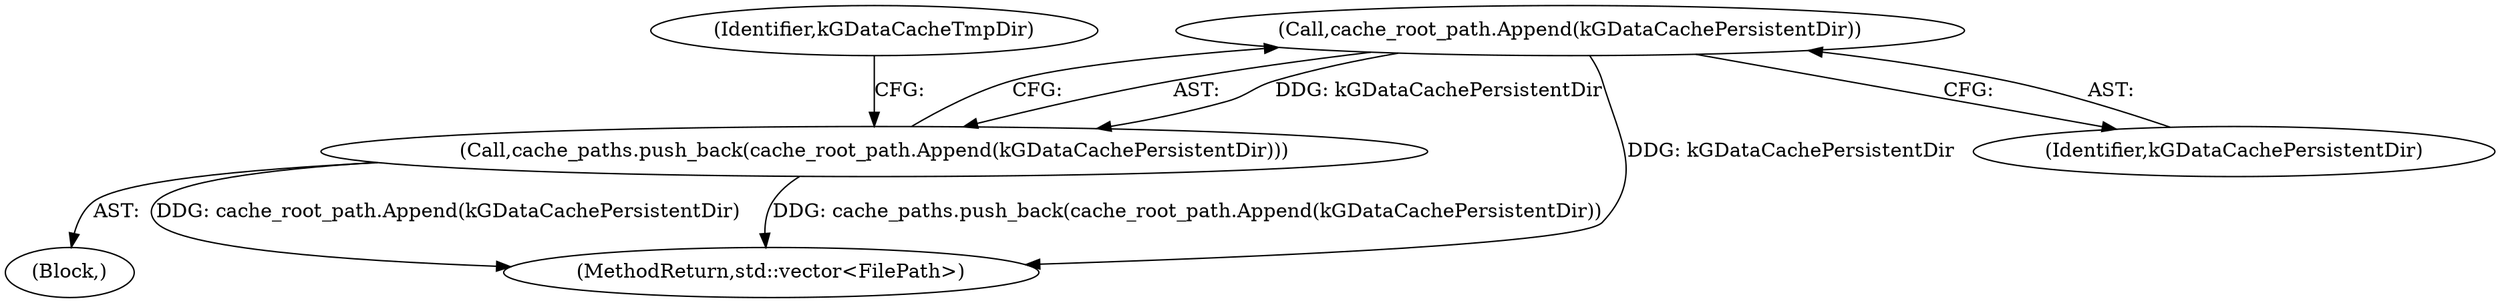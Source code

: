 digraph "1_Chrome_baef1ffd73db183ca50c854e1779ed7f6e5100a8_0@del" {
"1000114" [label="(Call,cache_root_path.Append(kGDataCachePersistentDir))"];
"1000113" [label="(Call,cache_paths.push_back(cache_root_path.Append(kGDataCachePersistentDir)))"];
"1000115" [label="(Identifier,kGDataCachePersistentDir)"];
"1000102" [label="(Block,)"];
"1000127" [label="(MethodReturn,std::vector<FilePath>)"];
"1000118" [label="(Identifier,kGDataCacheTmpDir)"];
"1000114" [label="(Call,cache_root_path.Append(kGDataCachePersistentDir))"];
"1000113" [label="(Call,cache_paths.push_back(cache_root_path.Append(kGDataCachePersistentDir)))"];
"1000114" -> "1000113"  [label="AST: "];
"1000114" -> "1000115"  [label="CFG: "];
"1000115" -> "1000114"  [label="AST: "];
"1000113" -> "1000114"  [label="CFG: "];
"1000114" -> "1000127"  [label="DDG: kGDataCachePersistentDir"];
"1000114" -> "1000113"  [label="DDG: kGDataCachePersistentDir"];
"1000113" -> "1000102"  [label="AST: "];
"1000118" -> "1000113"  [label="CFG: "];
"1000113" -> "1000127"  [label="DDG: cache_root_path.Append(kGDataCachePersistentDir)"];
"1000113" -> "1000127"  [label="DDG: cache_paths.push_back(cache_root_path.Append(kGDataCachePersistentDir))"];
}
